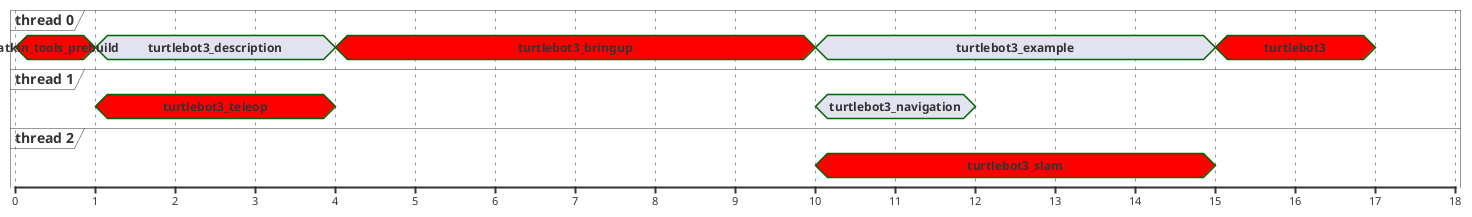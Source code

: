 @startuml

'comment

scale 1 as 80 pixels

concise "thread 0" as queue0
concise "thread 1" as queue1
concise "thread 2" as queue2

@queue0
0 is "catkin_tools_prebuild" #red
1 is "turtlebot3_description" 
4 is "turtlebot3_bringup" #red
10 is "turtlebot3_example" 
15 is "turtlebot3" #red
17 is {hidden}

@queue1
1 is "turtlebot3_teleop" #red
4 is {hidden}
10 is "turtlebot3_navigation" 
12 is {hidden}

@queue2
10 is "turtlebot3_slam" #red
15 is {hidden}
@enduml
